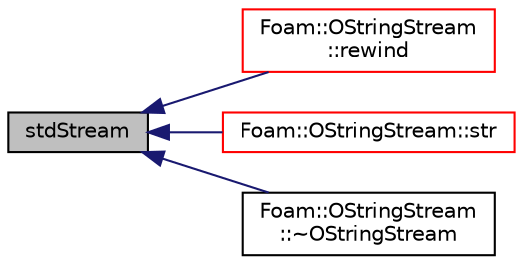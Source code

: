digraph "stdStream"
{
  bgcolor="transparent";
  edge [fontname="Helvetica",fontsize="10",labelfontname="Helvetica",labelfontsize="10"];
  node [fontname="Helvetica",fontsize="10",shape=record];
  rankdir="LR";
  Node1 [label="stdStream",height=0.2,width=0.4,color="black", fillcolor="grey75", style="filled", fontcolor="black"];
  Node1 -> Node2 [dir="back",color="midnightblue",fontsize="10",style="solid",fontname="Helvetica"];
  Node2 [label="Foam::OStringStream\l::rewind",height=0.2,width=0.4,color="red",URL="$a01738.html#ab8734e666421c9fe3b6380a818c6c727",tooltip="Rewind the OStringStream. "];
  Node1 -> Node3 [dir="back",color="midnightblue",fontsize="10",style="solid",fontname="Helvetica"];
  Node3 [label="Foam::OStringStream::str",height=0.2,width=0.4,color="red",URL="$a01738.html#a0bd251dfecae718a4c1568eb3d660697",tooltip="Return the string. "];
  Node1 -> Node4 [dir="back",color="midnightblue",fontsize="10",style="solid",fontname="Helvetica"];
  Node4 [label="Foam::OStringStream\l::~OStringStream",height=0.2,width=0.4,color="black",URL="$a01738.html#a7b140d4c4d453bcda7f05f8812204476",tooltip="Destructor. "];
}
